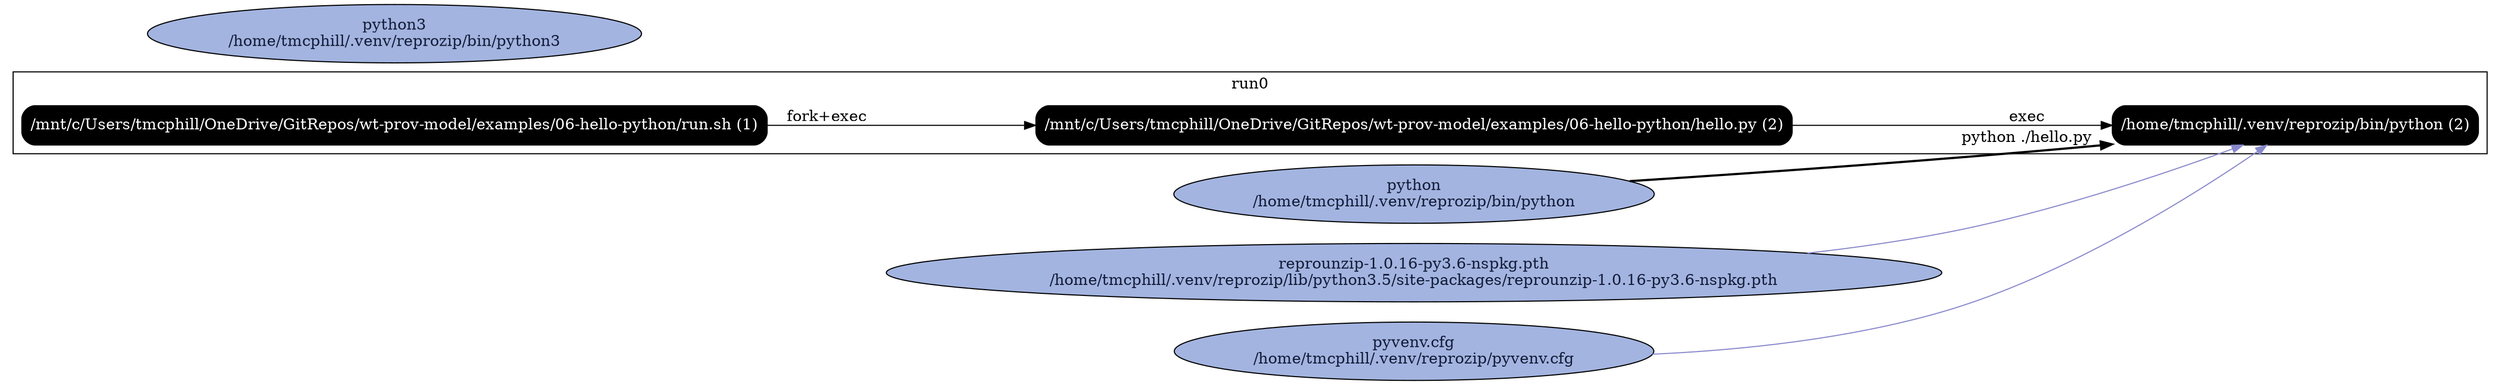 digraph G {
    rankdir=LR;

    /* programs */
    node [shape=box fontcolor=white fillcolor=black style="filled,rounded"];
    subgraph cluster_run0 {
        label="run0";
        prog0 [label="/mnt/c/Users/tmcphill/OneDrive/GitRepos/wt-prov-model/examples/06-hello-python/run.sh (1)"];
        prog1 [label="/mnt/c/Users/tmcphill/OneDrive/GitRepos/wt-prov-model/examples/06-hello-python/hello.py (2)"];
        prog0 -> prog1 [label="fork+exec"];
        prog2 [label="/home/tmcphill/.venv/reprozip/bin/python (2)"];
        prog1 -> prog2 [label="exec"];
    }

    node [shape=ellipse fontcolor="#131C39" fillcolor="#C9D2ED"];

    /* other files */
    "/home/tmcphill/.venv/reprozip/bin/python" [fillcolor="#A3B4E0", label="python\n/home/tmcphill/.venv/reprozip/bin/python"];
    "/home/tmcphill/.venv/reprozip/bin/python3" [fillcolor="#A3B4E0", label="python3\n/home/tmcphill/.venv/reprozip/bin/python3"];
    "/home/tmcphill/.venv/reprozip/lib/python3.5/site-packages/reprounzip-1.0.16-py3.6-nspkg.pth" [fillcolor="#A3B4E0", label="reprounzip-1.0.16-py3.6-nspkg.pth\n/home/tmcphill/.venv/reprozip/lib/python3.5/site-packages/reprounzip-1.0.16-py3.6-nspkg.pth"];
    "/home/tmcphill/.venv/reprozip/pyvenv.cfg" [fillcolor="#A3B4E0", label="pyvenv.cfg\n/home/tmcphill/.venv/reprozip/pyvenv.cfg"];

    "/home/tmcphill/.venv/reprozip/bin/python" -> prog2 [style=bold, label="python ./hello.py"];
    "/home/tmcphill/.venv/reprozip/pyvenv.cfg" -> prog2 [color="#8888CC"];
    "/home/tmcphill/.venv/reprozip/lib/python3.5/site-packages/reprounzip-1.0.16-py3.6-nspkg.pth" -> prog2 [color="#8888CC"];
}

